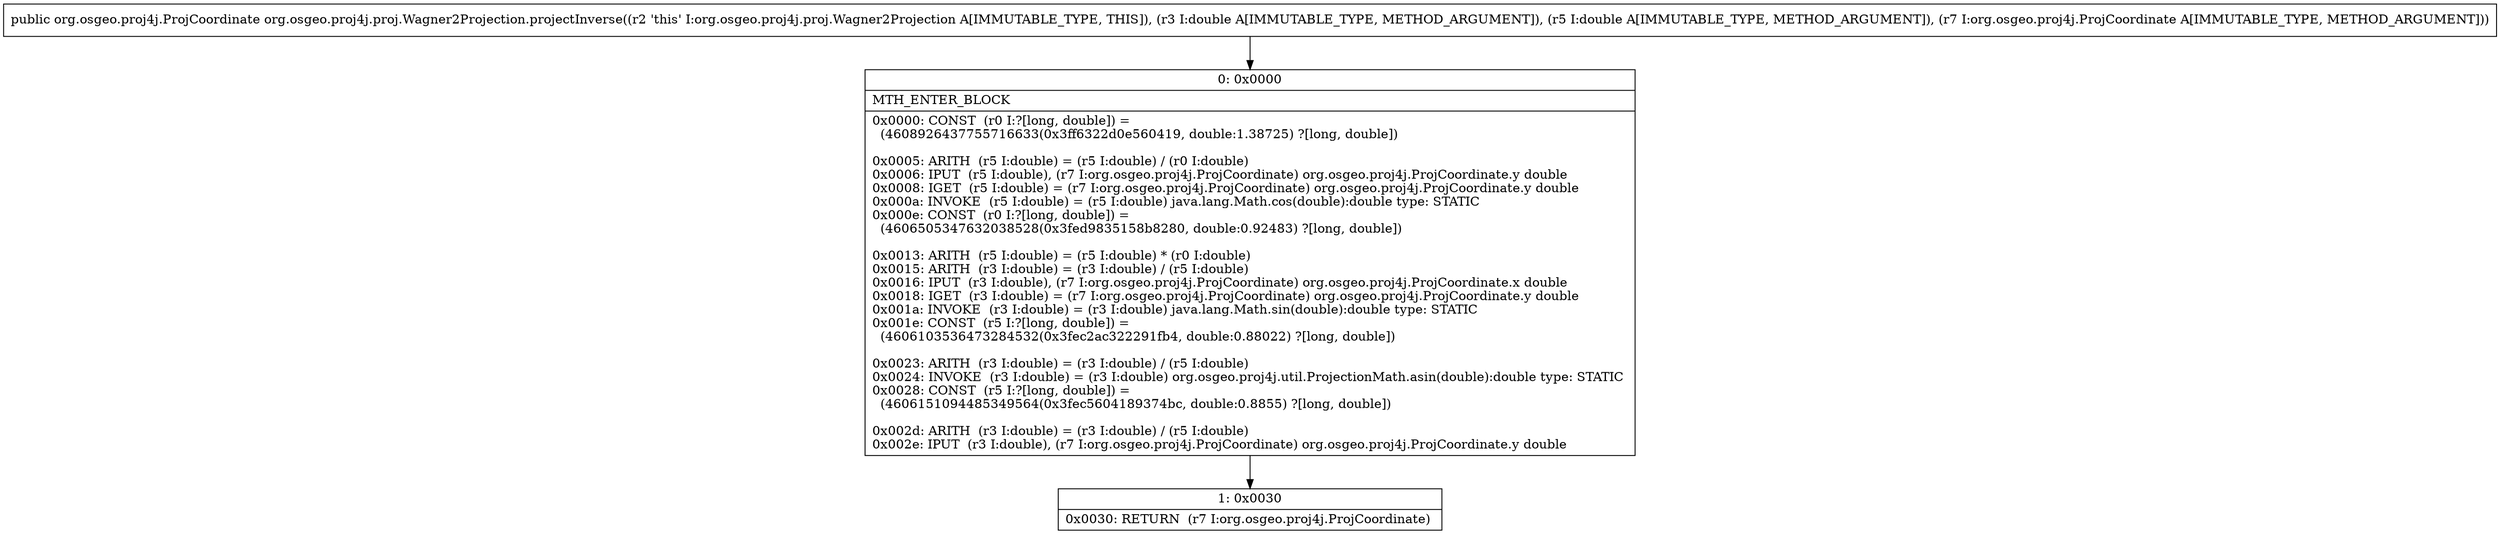 digraph "CFG fororg.osgeo.proj4j.proj.Wagner2Projection.projectInverse(DDLorg\/osgeo\/proj4j\/ProjCoordinate;)Lorg\/osgeo\/proj4j\/ProjCoordinate;" {
Node_0 [shape=record,label="{0\:\ 0x0000|MTH_ENTER_BLOCK\l|0x0000: CONST  (r0 I:?[long, double]) = \l  (4608926437755716633(0x3ff6322d0e560419, double:1.38725) ?[long, double])\l \l0x0005: ARITH  (r5 I:double) = (r5 I:double) \/ (r0 I:double) \l0x0006: IPUT  (r5 I:double), (r7 I:org.osgeo.proj4j.ProjCoordinate) org.osgeo.proj4j.ProjCoordinate.y double \l0x0008: IGET  (r5 I:double) = (r7 I:org.osgeo.proj4j.ProjCoordinate) org.osgeo.proj4j.ProjCoordinate.y double \l0x000a: INVOKE  (r5 I:double) = (r5 I:double) java.lang.Math.cos(double):double type: STATIC \l0x000e: CONST  (r0 I:?[long, double]) = \l  (4606505347632038528(0x3fed9835158b8280, double:0.92483) ?[long, double])\l \l0x0013: ARITH  (r5 I:double) = (r5 I:double) * (r0 I:double) \l0x0015: ARITH  (r3 I:double) = (r3 I:double) \/ (r5 I:double) \l0x0016: IPUT  (r3 I:double), (r7 I:org.osgeo.proj4j.ProjCoordinate) org.osgeo.proj4j.ProjCoordinate.x double \l0x0018: IGET  (r3 I:double) = (r7 I:org.osgeo.proj4j.ProjCoordinate) org.osgeo.proj4j.ProjCoordinate.y double \l0x001a: INVOKE  (r3 I:double) = (r3 I:double) java.lang.Math.sin(double):double type: STATIC \l0x001e: CONST  (r5 I:?[long, double]) = \l  (4606103536473284532(0x3fec2ac322291fb4, double:0.88022) ?[long, double])\l \l0x0023: ARITH  (r3 I:double) = (r3 I:double) \/ (r5 I:double) \l0x0024: INVOKE  (r3 I:double) = (r3 I:double) org.osgeo.proj4j.util.ProjectionMath.asin(double):double type: STATIC \l0x0028: CONST  (r5 I:?[long, double]) = \l  (4606151094485349564(0x3fec5604189374bc, double:0.8855) ?[long, double])\l \l0x002d: ARITH  (r3 I:double) = (r3 I:double) \/ (r5 I:double) \l0x002e: IPUT  (r3 I:double), (r7 I:org.osgeo.proj4j.ProjCoordinate) org.osgeo.proj4j.ProjCoordinate.y double \l}"];
Node_1 [shape=record,label="{1\:\ 0x0030|0x0030: RETURN  (r7 I:org.osgeo.proj4j.ProjCoordinate) \l}"];
MethodNode[shape=record,label="{public org.osgeo.proj4j.ProjCoordinate org.osgeo.proj4j.proj.Wagner2Projection.projectInverse((r2 'this' I:org.osgeo.proj4j.proj.Wagner2Projection A[IMMUTABLE_TYPE, THIS]), (r3 I:double A[IMMUTABLE_TYPE, METHOD_ARGUMENT]), (r5 I:double A[IMMUTABLE_TYPE, METHOD_ARGUMENT]), (r7 I:org.osgeo.proj4j.ProjCoordinate A[IMMUTABLE_TYPE, METHOD_ARGUMENT])) }"];
MethodNode -> Node_0;
Node_0 -> Node_1;
}

